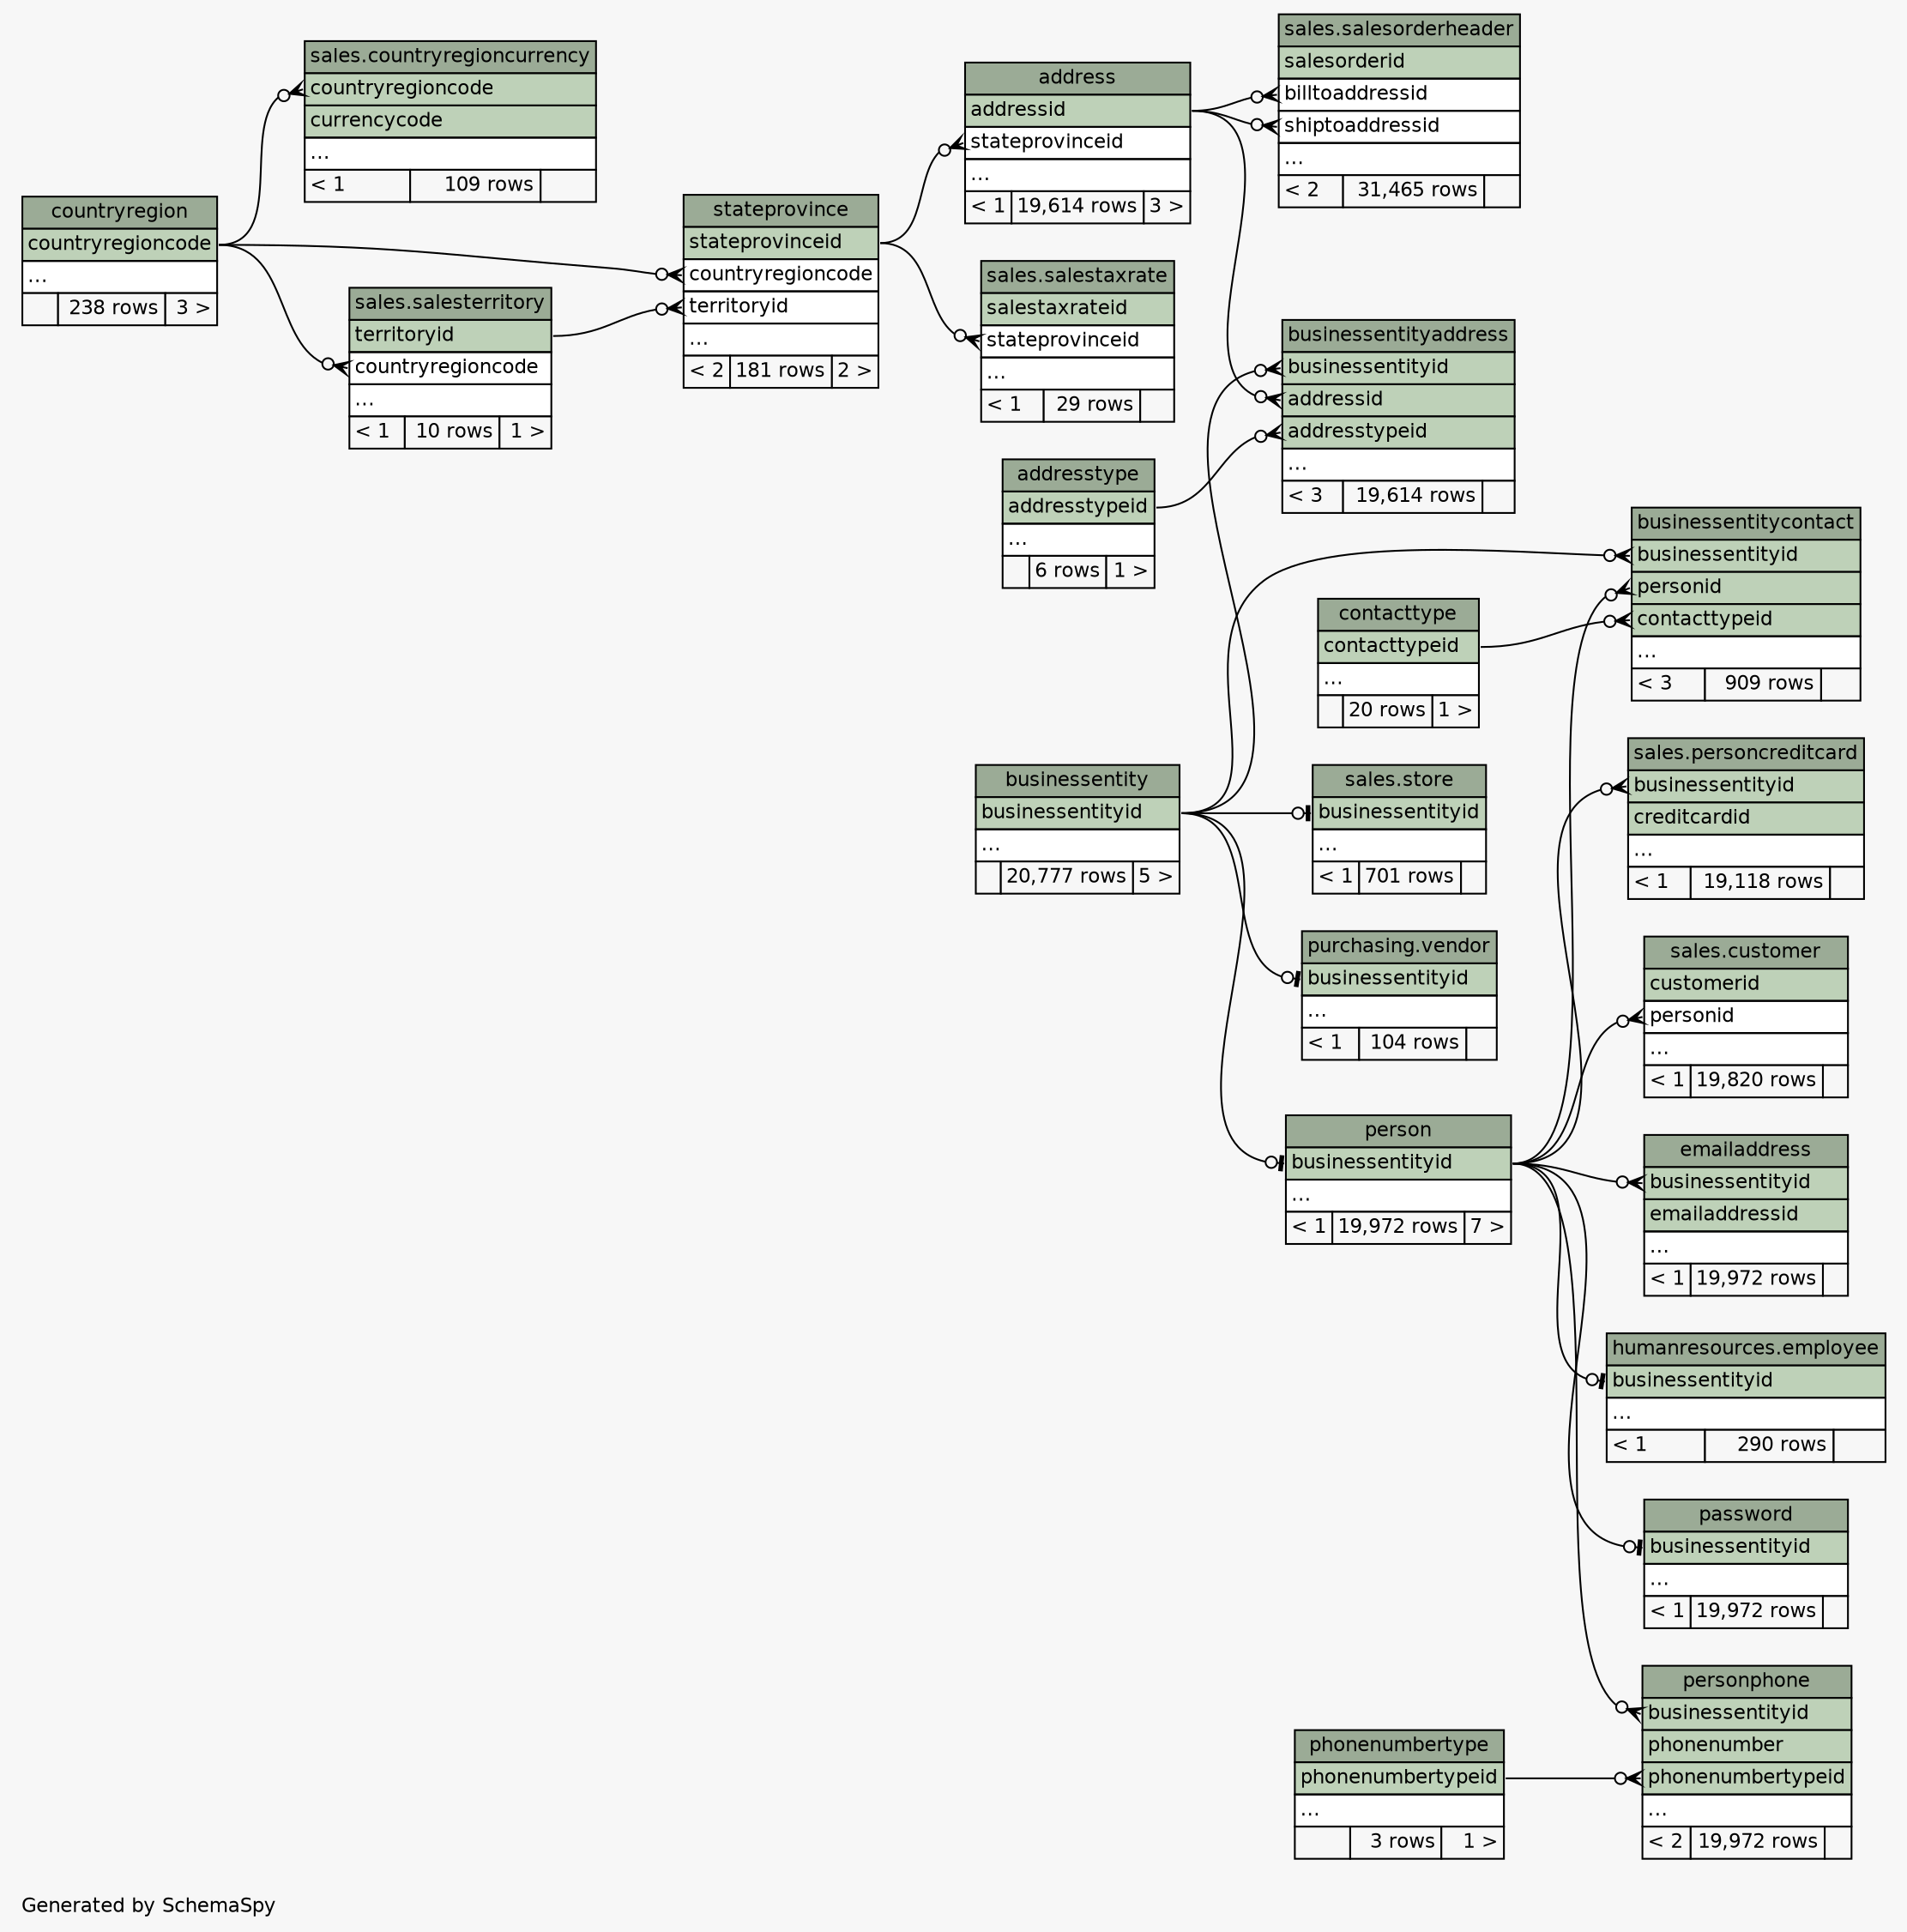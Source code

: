 // dot 2.40.1 on Linux 5.4.0-51-generic
// SchemaSpy rev 590
digraph "compactRelationshipsDiagram" {
  graph [
    rankdir="RL"
    bgcolor="#f7f7f7"
    label="\nGenerated by SchemaSpy"
    labeljust="l"
    nodesep="0.18"
    ranksep="0.46"
    fontname="Helvetica"
    fontsize="11"
  ];
  node [
    fontname="Helvetica"
    fontsize="11"
    shape="plaintext"
  ];
  edge [
    arrowsize="0.8"
  ];
  "address" [
    label=<
    <TABLE BORDER="0" CELLBORDER="1" CELLSPACING="0" BGCOLOR="#ffffff">
      <TR><TD COLSPAN="3" BGCOLOR="#9bab96" ALIGN="CENTER">address</TD></TR>
      <TR><TD PORT="addressid" COLSPAN="3" BGCOLOR="#bed1b8" ALIGN="LEFT">addressid</TD></TR>
      <TR><TD PORT="stateprovinceid" COLSPAN="3" ALIGN="LEFT">stateprovinceid</TD></TR>
      <TR><TD PORT="elipses" COLSPAN="3" ALIGN="LEFT">...</TD></TR>
      <TR><TD ALIGN="LEFT" BGCOLOR="#f7f7f7">&lt; 1</TD><TD ALIGN="RIGHT" BGCOLOR="#f7f7f7">19,614 rows</TD><TD ALIGN="RIGHT" BGCOLOR="#f7f7f7">3 &gt;</TD></TR>
    </TABLE>>
    URL="tables/address.html"
    tooltip="address"
  ];
  "addresstype" [
    label=<
    <TABLE BORDER="0" CELLBORDER="1" CELLSPACING="0" BGCOLOR="#ffffff">
      <TR><TD COLSPAN="3" BGCOLOR="#9bab96" ALIGN="CENTER">addresstype</TD></TR>
      <TR><TD PORT="addresstypeid" COLSPAN="3" BGCOLOR="#bed1b8" ALIGN="LEFT">addresstypeid</TD></TR>
      <TR><TD PORT="elipses" COLSPAN="3" ALIGN="LEFT">...</TD></TR>
      <TR><TD ALIGN="LEFT" BGCOLOR="#f7f7f7">  </TD><TD ALIGN="RIGHT" BGCOLOR="#f7f7f7">6 rows</TD><TD ALIGN="RIGHT" BGCOLOR="#f7f7f7">1 &gt;</TD></TR>
    </TABLE>>
    URL="tables/addresstype.html"
    tooltip="addresstype"
  ];
  "businessentity" [
    label=<
    <TABLE BORDER="0" CELLBORDER="1" CELLSPACING="0" BGCOLOR="#ffffff">
      <TR><TD COLSPAN="3" BGCOLOR="#9bab96" ALIGN="CENTER">businessentity</TD></TR>
      <TR><TD PORT="businessentityid" COLSPAN="3" BGCOLOR="#bed1b8" ALIGN="LEFT">businessentityid</TD></TR>
      <TR><TD PORT="elipses" COLSPAN="3" ALIGN="LEFT">...</TD></TR>
      <TR><TD ALIGN="LEFT" BGCOLOR="#f7f7f7">  </TD><TD ALIGN="RIGHT" BGCOLOR="#f7f7f7">20,777 rows</TD><TD ALIGN="RIGHT" BGCOLOR="#f7f7f7">5 &gt;</TD></TR>
    </TABLE>>
    URL="tables/businessentity.html"
    tooltip="businessentity"
  ];
  "businessentityaddress" [
    label=<
    <TABLE BORDER="0" CELLBORDER="1" CELLSPACING="0" BGCOLOR="#ffffff">
      <TR><TD COLSPAN="3" BGCOLOR="#9bab96" ALIGN="CENTER">businessentityaddress</TD></TR>
      <TR><TD PORT="businessentityid" COLSPAN="3" BGCOLOR="#bed1b8" ALIGN="LEFT">businessentityid</TD></TR>
      <TR><TD PORT="addressid" COLSPAN="3" BGCOLOR="#bed1b8" ALIGN="LEFT">addressid</TD></TR>
      <TR><TD PORT="addresstypeid" COLSPAN="3" BGCOLOR="#bed1b8" ALIGN="LEFT">addresstypeid</TD></TR>
      <TR><TD PORT="elipses" COLSPAN="3" ALIGN="LEFT">...</TD></TR>
      <TR><TD ALIGN="LEFT" BGCOLOR="#f7f7f7">&lt; 3</TD><TD ALIGN="RIGHT" BGCOLOR="#f7f7f7">19,614 rows</TD><TD ALIGN="RIGHT" BGCOLOR="#f7f7f7">  </TD></TR>
    </TABLE>>
    URL="tables/businessentityaddress.html"
    tooltip="businessentityaddress"
  ];
  "businessentitycontact" [
    label=<
    <TABLE BORDER="0" CELLBORDER="1" CELLSPACING="0" BGCOLOR="#ffffff">
      <TR><TD COLSPAN="3" BGCOLOR="#9bab96" ALIGN="CENTER">businessentitycontact</TD></TR>
      <TR><TD PORT="businessentityid" COLSPAN="3" BGCOLOR="#bed1b8" ALIGN="LEFT">businessentityid</TD></TR>
      <TR><TD PORT="personid" COLSPAN="3" BGCOLOR="#bed1b8" ALIGN="LEFT">personid</TD></TR>
      <TR><TD PORT="contacttypeid" COLSPAN="3" BGCOLOR="#bed1b8" ALIGN="LEFT">contacttypeid</TD></TR>
      <TR><TD PORT="elipses" COLSPAN="3" ALIGN="LEFT">...</TD></TR>
      <TR><TD ALIGN="LEFT" BGCOLOR="#f7f7f7">&lt; 3</TD><TD ALIGN="RIGHT" BGCOLOR="#f7f7f7">909 rows</TD><TD ALIGN="RIGHT" BGCOLOR="#f7f7f7">  </TD></TR>
    </TABLE>>
    URL="tables/businessentitycontact.html"
    tooltip="businessentitycontact"
  ];
  "contacttype" [
    label=<
    <TABLE BORDER="0" CELLBORDER="1" CELLSPACING="0" BGCOLOR="#ffffff">
      <TR><TD COLSPAN="3" BGCOLOR="#9bab96" ALIGN="CENTER">contacttype</TD></TR>
      <TR><TD PORT="contacttypeid" COLSPAN="3" BGCOLOR="#bed1b8" ALIGN="LEFT">contacttypeid</TD></TR>
      <TR><TD PORT="elipses" COLSPAN="3" ALIGN="LEFT">...</TD></TR>
      <TR><TD ALIGN="LEFT" BGCOLOR="#f7f7f7">  </TD><TD ALIGN="RIGHT" BGCOLOR="#f7f7f7">20 rows</TD><TD ALIGN="RIGHT" BGCOLOR="#f7f7f7">1 &gt;</TD></TR>
    </TABLE>>
    URL="tables/contacttype.html"
    tooltip="contacttype"
  ];
  "countryregion" [
    label=<
    <TABLE BORDER="0" CELLBORDER="1" CELLSPACING="0" BGCOLOR="#ffffff">
      <TR><TD COLSPAN="3" BGCOLOR="#9bab96" ALIGN="CENTER">countryregion</TD></TR>
      <TR><TD PORT="countryregioncode" COLSPAN="3" BGCOLOR="#bed1b8" ALIGN="LEFT">countryregioncode</TD></TR>
      <TR><TD PORT="elipses" COLSPAN="3" ALIGN="LEFT">...</TD></TR>
      <TR><TD ALIGN="LEFT" BGCOLOR="#f7f7f7">  </TD><TD ALIGN="RIGHT" BGCOLOR="#f7f7f7">238 rows</TD><TD ALIGN="RIGHT" BGCOLOR="#f7f7f7">3 &gt;</TD></TR>
    </TABLE>>
    URL="tables/countryregion.html"
    tooltip="countryregion"
  ];
  "sales.countryregioncurrency" [
    label=<
    <TABLE BORDER="0" CELLBORDER="1" CELLSPACING="0" BGCOLOR="#ffffff">
      <TR><TD COLSPAN="3" BGCOLOR="#9bab96" ALIGN="CENTER">sales.countryregioncurrency</TD></TR>
      <TR><TD PORT="countryregioncode" COLSPAN="3" BGCOLOR="#bed1b8" ALIGN="LEFT">countryregioncode</TD></TR>
      <TR><TD PORT="currencycode" COLSPAN="3" BGCOLOR="#bed1b8" ALIGN="LEFT">currencycode</TD></TR>
      <TR><TD PORT="elipses" COLSPAN="3" ALIGN="LEFT">...</TD></TR>
      <TR><TD ALIGN="LEFT" BGCOLOR="#f7f7f7">&lt; 1</TD><TD ALIGN="RIGHT" BGCOLOR="#f7f7f7">109 rows</TD><TD ALIGN="RIGHT" BGCOLOR="#f7f7f7">  </TD></TR>
    </TABLE>>
    tooltip="sales.countryregioncurrency"
  ];
  "sales.customer" [
    label=<
    <TABLE BORDER="0" CELLBORDER="1" CELLSPACING="0" BGCOLOR="#ffffff">
      <TR><TD COLSPAN="3" BGCOLOR="#9bab96" ALIGN="CENTER">sales.customer</TD></TR>
      <TR><TD PORT="customerid" COLSPAN="3" BGCOLOR="#bed1b8" ALIGN="LEFT">customerid</TD></TR>
      <TR><TD PORT="personid" COLSPAN="3" ALIGN="LEFT">personid</TD></TR>
      <TR><TD PORT="elipses" COLSPAN="3" ALIGN="LEFT">...</TD></TR>
      <TR><TD ALIGN="LEFT" BGCOLOR="#f7f7f7">&lt; 1</TD><TD ALIGN="RIGHT" BGCOLOR="#f7f7f7">19,820 rows</TD><TD ALIGN="RIGHT" BGCOLOR="#f7f7f7">  </TD></TR>
    </TABLE>>
    tooltip="sales.customer"
  ];
  "emailaddress" [
    label=<
    <TABLE BORDER="0" CELLBORDER="1" CELLSPACING="0" BGCOLOR="#ffffff">
      <TR><TD COLSPAN="3" BGCOLOR="#9bab96" ALIGN="CENTER">emailaddress</TD></TR>
      <TR><TD PORT="businessentityid" COLSPAN="3" BGCOLOR="#bed1b8" ALIGN="LEFT">businessentityid</TD></TR>
      <TR><TD PORT="emailaddressid" COLSPAN="3" BGCOLOR="#bed1b8" ALIGN="LEFT">emailaddressid</TD></TR>
      <TR><TD PORT="elipses" COLSPAN="3" ALIGN="LEFT">...</TD></TR>
      <TR><TD ALIGN="LEFT" BGCOLOR="#f7f7f7">&lt; 1</TD><TD ALIGN="RIGHT" BGCOLOR="#f7f7f7">19,972 rows</TD><TD ALIGN="RIGHT" BGCOLOR="#f7f7f7">  </TD></TR>
    </TABLE>>
    URL="tables/emailaddress.html"
    tooltip="emailaddress"
  ];
  "humanresources.employee" [
    label=<
    <TABLE BORDER="0" CELLBORDER="1" CELLSPACING="0" BGCOLOR="#ffffff">
      <TR><TD COLSPAN="3" BGCOLOR="#9bab96" ALIGN="CENTER">humanresources.employee</TD></TR>
      <TR><TD PORT="businessentityid" COLSPAN="3" BGCOLOR="#bed1b8" ALIGN="LEFT">businessentityid</TD></TR>
      <TR><TD PORT="elipses" COLSPAN="3" ALIGN="LEFT">...</TD></TR>
      <TR><TD ALIGN="LEFT" BGCOLOR="#f7f7f7">&lt; 1</TD><TD ALIGN="RIGHT" BGCOLOR="#f7f7f7">290 rows</TD><TD ALIGN="RIGHT" BGCOLOR="#f7f7f7">  </TD></TR>
    </TABLE>>
    tooltip="humanresources.employee"
  ];
  "password" [
    label=<
    <TABLE BORDER="0" CELLBORDER="1" CELLSPACING="0" BGCOLOR="#ffffff">
      <TR><TD COLSPAN="3" BGCOLOR="#9bab96" ALIGN="CENTER">password</TD></TR>
      <TR><TD PORT="businessentityid" COLSPAN="3" BGCOLOR="#bed1b8" ALIGN="LEFT">businessentityid</TD></TR>
      <TR><TD PORT="elipses" COLSPAN="3" ALIGN="LEFT">...</TD></TR>
      <TR><TD ALIGN="LEFT" BGCOLOR="#f7f7f7">&lt; 1</TD><TD ALIGN="RIGHT" BGCOLOR="#f7f7f7">19,972 rows</TD><TD ALIGN="RIGHT" BGCOLOR="#f7f7f7">  </TD></TR>
    </TABLE>>
    URL="tables/password.html"
    tooltip="password"
  ];
  "person" [
    label=<
    <TABLE BORDER="0" CELLBORDER="1" CELLSPACING="0" BGCOLOR="#ffffff">
      <TR><TD COLSPAN="3" BGCOLOR="#9bab96" ALIGN="CENTER">person</TD></TR>
      <TR><TD PORT="businessentityid" COLSPAN="3" BGCOLOR="#bed1b8" ALIGN="LEFT">businessentityid</TD></TR>
      <TR><TD PORT="elipses" COLSPAN="3" ALIGN="LEFT">...</TD></TR>
      <TR><TD ALIGN="LEFT" BGCOLOR="#f7f7f7">&lt; 1</TD><TD ALIGN="RIGHT" BGCOLOR="#f7f7f7">19,972 rows</TD><TD ALIGN="RIGHT" BGCOLOR="#f7f7f7">7 &gt;</TD></TR>
    </TABLE>>
    URL="tables/person.html"
    tooltip="person"
  ];
  "sales.personcreditcard" [
    label=<
    <TABLE BORDER="0" CELLBORDER="1" CELLSPACING="0" BGCOLOR="#ffffff">
      <TR><TD COLSPAN="3" BGCOLOR="#9bab96" ALIGN="CENTER">sales.personcreditcard</TD></TR>
      <TR><TD PORT="businessentityid" COLSPAN="3" BGCOLOR="#bed1b8" ALIGN="LEFT">businessentityid</TD></TR>
      <TR><TD PORT="creditcardid" COLSPAN="3" BGCOLOR="#bed1b8" ALIGN="LEFT">creditcardid</TD></TR>
      <TR><TD PORT="elipses" COLSPAN="3" ALIGN="LEFT">...</TD></TR>
      <TR><TD ALIGN="LEFT" BGCOLOR="#f7f7f7">&lt; 1</TD><TD ALIGN="RIGHT" BGCOLOR="#f7f7f7">19,118 rows</TD><TD ALIGN="RIGHT" BGCOLOR="#f7f7f7">  </TD></TR>
    </TABLE>>
    tooltip="sales.personcreditcard"
  ];
  "personphone" [
    label=<
    <TABLE BORDER="0" CELLBORDER="1" CELLSPACING="0" BGCOLOR="#ffffff">
      <TR><TD COLSPAN="3" BGCOLOR="#9bab96" ALIGN="CENTER">personphone</TD></TR>
      <TR><TD PORT="businessentityid" COLSPAN="3" BGCOLOR="#bed1b8" ALIGN="LEFT">businessentityid</TD></TR>
      <TR><TD PORT="phonenumber" COLSPAN="3" BGCOLOR="#bed1b8" ALIGN="LEFT">phonenumber</TD></TR>
      <TR><TD PORT="phonenumbertypeid" COLSPAN="3" BGCOLOR="#bed1b8" ALIGN="LEFT">phonenumbertypeid</TD></TR>
      <TR><TD PORT="elipses" COLSPAN="3" ALIGN="LEFT">...</TD></TR>
      <TR><TD ALIGN="LEFT" BGCOLOR="#f7f7f7">&lt; 2</TD><TD ALIGN="RIGHT" BGCOLOR="#f7f7f7">19,972 rows</TD><TD ALIGN="RIGHT" BGCOLOR="#f7f7f7">  </TD></TR>
    </TABLE>>
    URL="tables/personphone.html"
    tooltip="personphone"
  ];
  "phonenumbertype" [
    label=<
    <TABLE BORDER="0" CELLBORDER="1" CELLSPACING="0" BGCOLOR="#ffffff">
      <TR><TD COLSPAN="3" BGCOLOR="#9bab96" ALIGN="CENTER">phonenumbertype</TD></TR>
      <TR><TD PORT="phonenumbertypeid" COLSPAN="3" BGCOLOR="#bed1b8" ALIGN="LEFT">phonenumbertypeid</TD></TR>
      <TR><TD PORT="elipses" COLSPAN="3" ALIGN="LEFT">...</TD></TR>
      <TR><TD ALIGN="LEFT" BGCOLOR="#f7f7f7">  </TD><TD ALIGN="RIGHT" BGCOLOR="#f7f7f7">3 rows</TD><TD ALIGN="RIGHT" BGCOLOR="#f7f7f7">1 &gt;</TD></TR>
    </TABLE>>
    URL="tables/phonenumbertype.html"
    tooltip="phonenumbertype"
  ];
  "sales.salesorderheader" [
    label=<
    <TABLE BORDER="0" CELLBORDER="1" CELLSPACING="0" BGCOLOR="#ffffff">
      <TR><TD COLSPAN="3" BGCOLOR="#9bab96" ALIGN="CENTER">sales.salesorderheader</TD></TR>
      <TR><TD PORT="salesorderid" COLSPAN="3" BGCOLOR="#bed1b8" ALIGN="LEFT">salesorderid</TD></TR>
      <TR><TD PORT="billtoaddressid" COLSPAN="3" ALIGN="LEFT">billtoaddressid</TD></TR>
      <TR><TD PORT="shiptoaddressid" COLSPAN="3" ALIGN="LEFT">shiptoaddressid</TD></TR>
      <TR><TD PORT="elipses" COLSPAN="3" ALIGN="LEFT">...</TD></TR>
      <TR><TD ALIGN="LEFT" BGCOLOR="#f7f7f7">&lt; 2</TD><TD ALIGN="RIGHT" BGCOLOR="#f7f7f7">31,465 rows</TD><TD ALIGN="RIGHT" BGCOLOR="#f7f7f7">  </TD></TR>
    </TABLE>>
    tooltip="sales.salesorderheader"
  ];
  "sales.salestaxrate" [
    label=<
    <TABLE BORDER="0" CELLBORDER="1" CELLSPACING="0" BGCOLOR="#ffffff">
      <TR><TD COLSPAN="3" BGCOLOR="#9bab96" ALIGN="CENTER">sales.salestaxrate</TD></TR>
      <TR><TD PORT="salestaxrateid" COLSPAN="3" BGCOLOR="#bed1b8" ALIGN="LEFT">salestaxrateid</TD></TR>
      <TR><TD PORT="stateprovinceid" COLSPAN="3" ALIGN="LEFT">stateprovinceid</TD></TR>
      <TR><TD PORT="elipses" COLSPAN="3" ALIGN="LEFT">...</TD></TR>
      <TR><TD ALIGN="LEFT" BGCOLOR="#f7f7f7">&lt; 1</TD><TD ALIGN="RIGHT" BGCOLOR="#f7f7f7">29 rows</TD><TD ALIGN="RIGHT" BGCOLOR="#f7f7f7">  </TD></TR>
    </TABLE>>
    tooltip="sales.salestaxrate"
  ];
  "sales.salesterritory" [
    label=<
    <TABLE BORDER="0" CELLBORDER="1" CELLSPACING="0" BGCOLOR="#ffffff">
      <TR><TD COLSPAN="3" BGCOLOR="#9bab96" ALIGN="CENTER">sales.salesterritory</TD></TR>
      <TR><TD PORT="territoryid" COLSPAN="3" BGCOLOR="#bed1b8" ALIGN="LEFT">territoryid</TD></TR>
      <TR><TD PORT="countryregioncode" COLSPAN="3" ALIGN="LEFT">countryregioncode</TD></TR>
      <TR><TD PORT="elipses" COLSPAN="3" ALIGN="LEFT">...</TD></TR>
      <TR><TD ALIGN="LEFT" BGCOLOR="#f7f7f7">&lt; 1</TD><TD ALIGN="RIGHT" BGCOLOR="#f7f7f7">10 rows</TD><TD ALIGN="RIGHT" BGCOLOR="#f7f7f7">1 &gt;</TD></TR>
    </TABLE>>
    tooltip="sales.salesterritory"
  ];
  "stateprovince" [
    label=<
    <TABLE BORDER="0" CELLBORDER="1" CELLSPACING="0" BGCOLOR="#ffffff">
      <TR><TD COLSPAN="3" BGCOLOR="#9bab96" ALIGN="CENTER">stateprovince</TD></TR>
      <TR><TD PORT="stateprovinceid" COLSPAN="3" BGCOLOR="#bed1b8" ALIGN="LEFT">stateprovinceid</TD></TR>
      <TR><TD PORT="countryregioncode" COLSPAN="3" ALIGN="LEFT">countryregioncode</TD></TR>
      <TR><TD PORT="territoryid" COLSPAN="3" ALIGN="LEFT">territoryid</TD></TR>
      <TR><TD PORT="elipses" COLSPAN="3" ALIGN="LEFT">...</TD></TR>
      <TR><TD ALIGN="LEFT" BGCOLOR="#f7f7f7">&lt; 2</TD><TD ALIGN="RIGHT" BGCOLOR="#f7f7f7">181 rows</TD><TD ALIGN="RIGHT" BGCOLOR="#f7f7f7">2 &gt;</TD></TR>
    </TABLE>>
    URL="tables/stateprovince.html"
    tooltip="stateprovince"
  ];
  "sales.store" [
    label=<
    <TABLE BORDER="0" CELLBORDER="1" CELLSPACING="0" BGCOLOR="#ffffff">
      <TR><TD COLSPAN="3" BGCOLOR="#9bab96" ALIGN="CENTER">sales.store</TD></TR>
      <TR><TD PORT="businessentityid" COLSPAN="3" BGCOLOR="#bed1b8" ALIGN="LEFT">businessentityid</TD></TR>
      <TR><TD PORT="elipses" COLSPAN="3" ALIGN="LEFT">...</TD></TR>
      <TR><TD ALIGN="LEFT" BGCOLOR="#f7f7f7">&lt; 1</TD><TD ALIGN="RIGHT" BGCOLOR="#f7f7f7">701 rows</TD><TD ALIGN="RIGHT" BGCOLOR="#f7f7f7">  </TD></TR>
    </TABLE>>
    tooltip="sales.store"
  ];
  "purchasing.vendor" [
    label=<
    <TABLE BORDER="0" CELLBORDER="1" CELLSPACING="0" BGCOLOR="#ffffff">
      <TR><TD COLSPAN="3" BGCOLOR="#9bab96" ALIGN="CENTER">purchasing.vendor</TD></TR>
      <TR><TD PORT="businessentityid" COLSPAN="3" BGCOLOR="#bed1b8" ALIGN="LEFT">businessentityid</TD></TR>
      <TR><TD PORT="elipses" COLSPAN="3" ALIGN="LEFT">...</TD></TR>
      <TR><TD ALIGN="LEFT" BGCOLOR="#f7f7f7">&lt; 1</TD><TD ALIGN="RIGHT" BGCOLOR="#f7f7f7">104 rows</TD><TD ALIGN="RIGHT" BGCOLOR="#f7f7f7">  </TD></TR>
    </TABLE>>
    tooltip="purchasing.vendor"
  ];
  "address":"stateprovinceid":w -> "stateprovince":"stateprovinceid":e [arrowhead=none dir=back arrowtail=crowodot];
  "businessentityaddress":"addressid":w -> "address":"addressid":e [arrowhead=none dir=back arrowtail=crowodot];
  "businessentityaddress":"addresstypeid":w -> "addresstype":"addresstypeid":e [arrowhead=none dir=back arrowtail=crowodot];
  "businessentityaddress":"businessentityid":w -> "businessentity":"businessentityid":e [arrowhead=none dir=back arrowtail=crowodot];
  "businessentitycontact":"businessentityid":w -> "businessentity":"businessentityid":e [arrowhead=none dir=back arrowtail=crowodot];
  "businessentitycontact":"contacttypeid":w -> "contacttype":"contacttypeid":e [arrowhead=none dir=back arrowtail=crowodot];
  "businessentitycontact":"personid":w -> "person":"businessentityid":e [arrowhead=none dir=back arrowtail=crowodot];
  "sales.countryregioncurrency":"countryregioncode":w -> "countryregion":"countryregioncode":e [arrowhead=none dir=back arrowtail=crowodot];
  "sales.customer":"personid":w -> "person":"businessentityid":e [arrowhead=none dir=back arrowtail=crowodot];
  "emailaddress":"businessentityid":w -> "person":"businessentityid":e [arrowhead=none dir=back arrowtail=crowodot];
  "humanresources.employee":"businessentityid":w -> "person":"businessentityid":e [arrowhead=none dir=back arrowtail=teeodot];
  "password":"businessentityid":w -> "person":"businessentityid":e [arrowhead=none dir=back arrowtail=teeodot];
  "person":"businessentityid":w -> "businessentity":"businessentityid":e [arrowhead=none dir=back arrowtail=teeodot];
  "sales.personcreditcard":"businessentityid":w -> "person":"businessentityid":e [arrowhead=none dir=back arrowtail=crowodot];
  "personphone":"businessentityid":w -> "person":"businessentityid":e [arrowhead=none dir=back arrowtail=crowodot];
  "personphone":"phonenumbertypeid":w -> "phonenumbertype":"phonenumbertypeid":e [arrowhead=none dir=back arrowtail=crowodot];
  "sales.salesorderheader":"billtoaddressid":w -> "address":"addressid":e [arrowhead=none dir=back arrowtail=crowodot];
  "sales.salesorderheader":"shiptoaddressid":w -> "address":"addressid":e [arrowhead=none dir=back arrowtail=crowodot];
  "sales.salestaxrate":"stateprovinceid":w -> "stateprovince":"stateprovinceid":e [arrowhead=none dir=back arrowtail=crowodot];
  "sales.salesterritory":"countryregioncode":w -> "countryregion":"countryregioncode":e [arrowhead=none dir=back arrowtail=crowodot];
  "stateprovince":"countryregioncode":w -> "countryregion":"countryregioncode":e [arrowhead=none dir=back arrowtail=crowodot];
  "stateprovince":"territoryid":w -> "sales.salesterritory":"territoryid":e [arrowhead=none dir=back arrowtail=crowodot];
  "sales.store":"businessentityid":w -> "businessentity":"businessentityid":e [arrowhead=none dir=back arrowtail=teeodot];
  "purchasing.vendor":"businessentityid":w -> "businessentity":"businessentityid":e [arrowhead=none dir=back arrowtail=teeodot];
}
